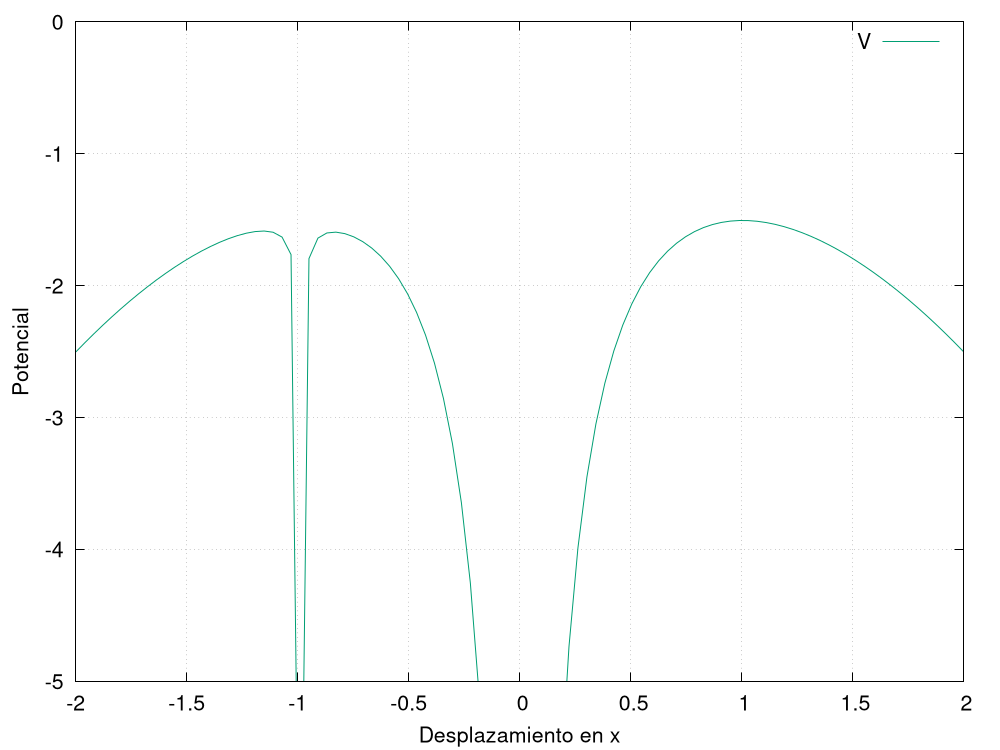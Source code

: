 reset

set terminal pngcairo size 1000,750 font "Helvetica,16"
set output '2D.png'

###################################Variables#########################################
M1=5.97
M2=7.35E-2

x1=M2/(M2+M1)
x2=x1-1

y=0

set xrange [-2:2]
set yrange [-5:0]

set xlabel 'Desplazamiento en x'
set ylabel 'Potencial'
set grid

f(x)=x2/sqrt((x-x1)**2+y**2)-x1/sqrt((x-x2)**2+y**2)-0.5*(x**2+y**2)

plot f(x) t 'V' ls 2

##